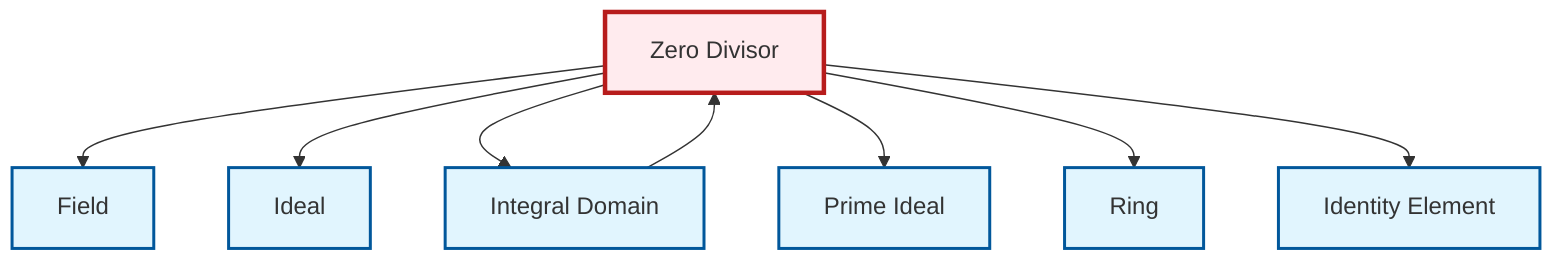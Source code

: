 graph TD
    classDef definition fill:#e1f5fe,stroke:#01579b,stroke-width:2px
    classDef theorem fill:#f3e5f5,stroke:#4a148c,stroke-width:2px
    classDef axiom fill:#fff3e0,stroke:#e65100,stroke-width:2px
    classDef example fill:#e8f5e9,stroke:#1b5e20,stroke-width:2px
    classDef current fill:#ffebee,stroke:#b71c1c,stroke-width:3px
    def-identity-element["Identity Element"]:::definition
    def-ring["Ring"]:::definition
    def-field["Field"]:::definition
    def-zero-divisor["Zero Divisor"]:::definition
    def-integral-domain["Integral Domain"]:::definition
    def-ideal["Ideal"]:::definition
    def-prime-ideal["Prime Ideal"]:::definition
    def-integral-domain --> def-zero-divisor
    def-zero-divisor --> def-field
    def-zero-divisor --> def-ideal
    def-zero-divisor --> def-integral-domain
    def-zero-divisor --> def-prime-ideal
    def-zero-divisor --> def-ring
    def-zero-divisor --> def-identity-element
    class def-zero-divisor current